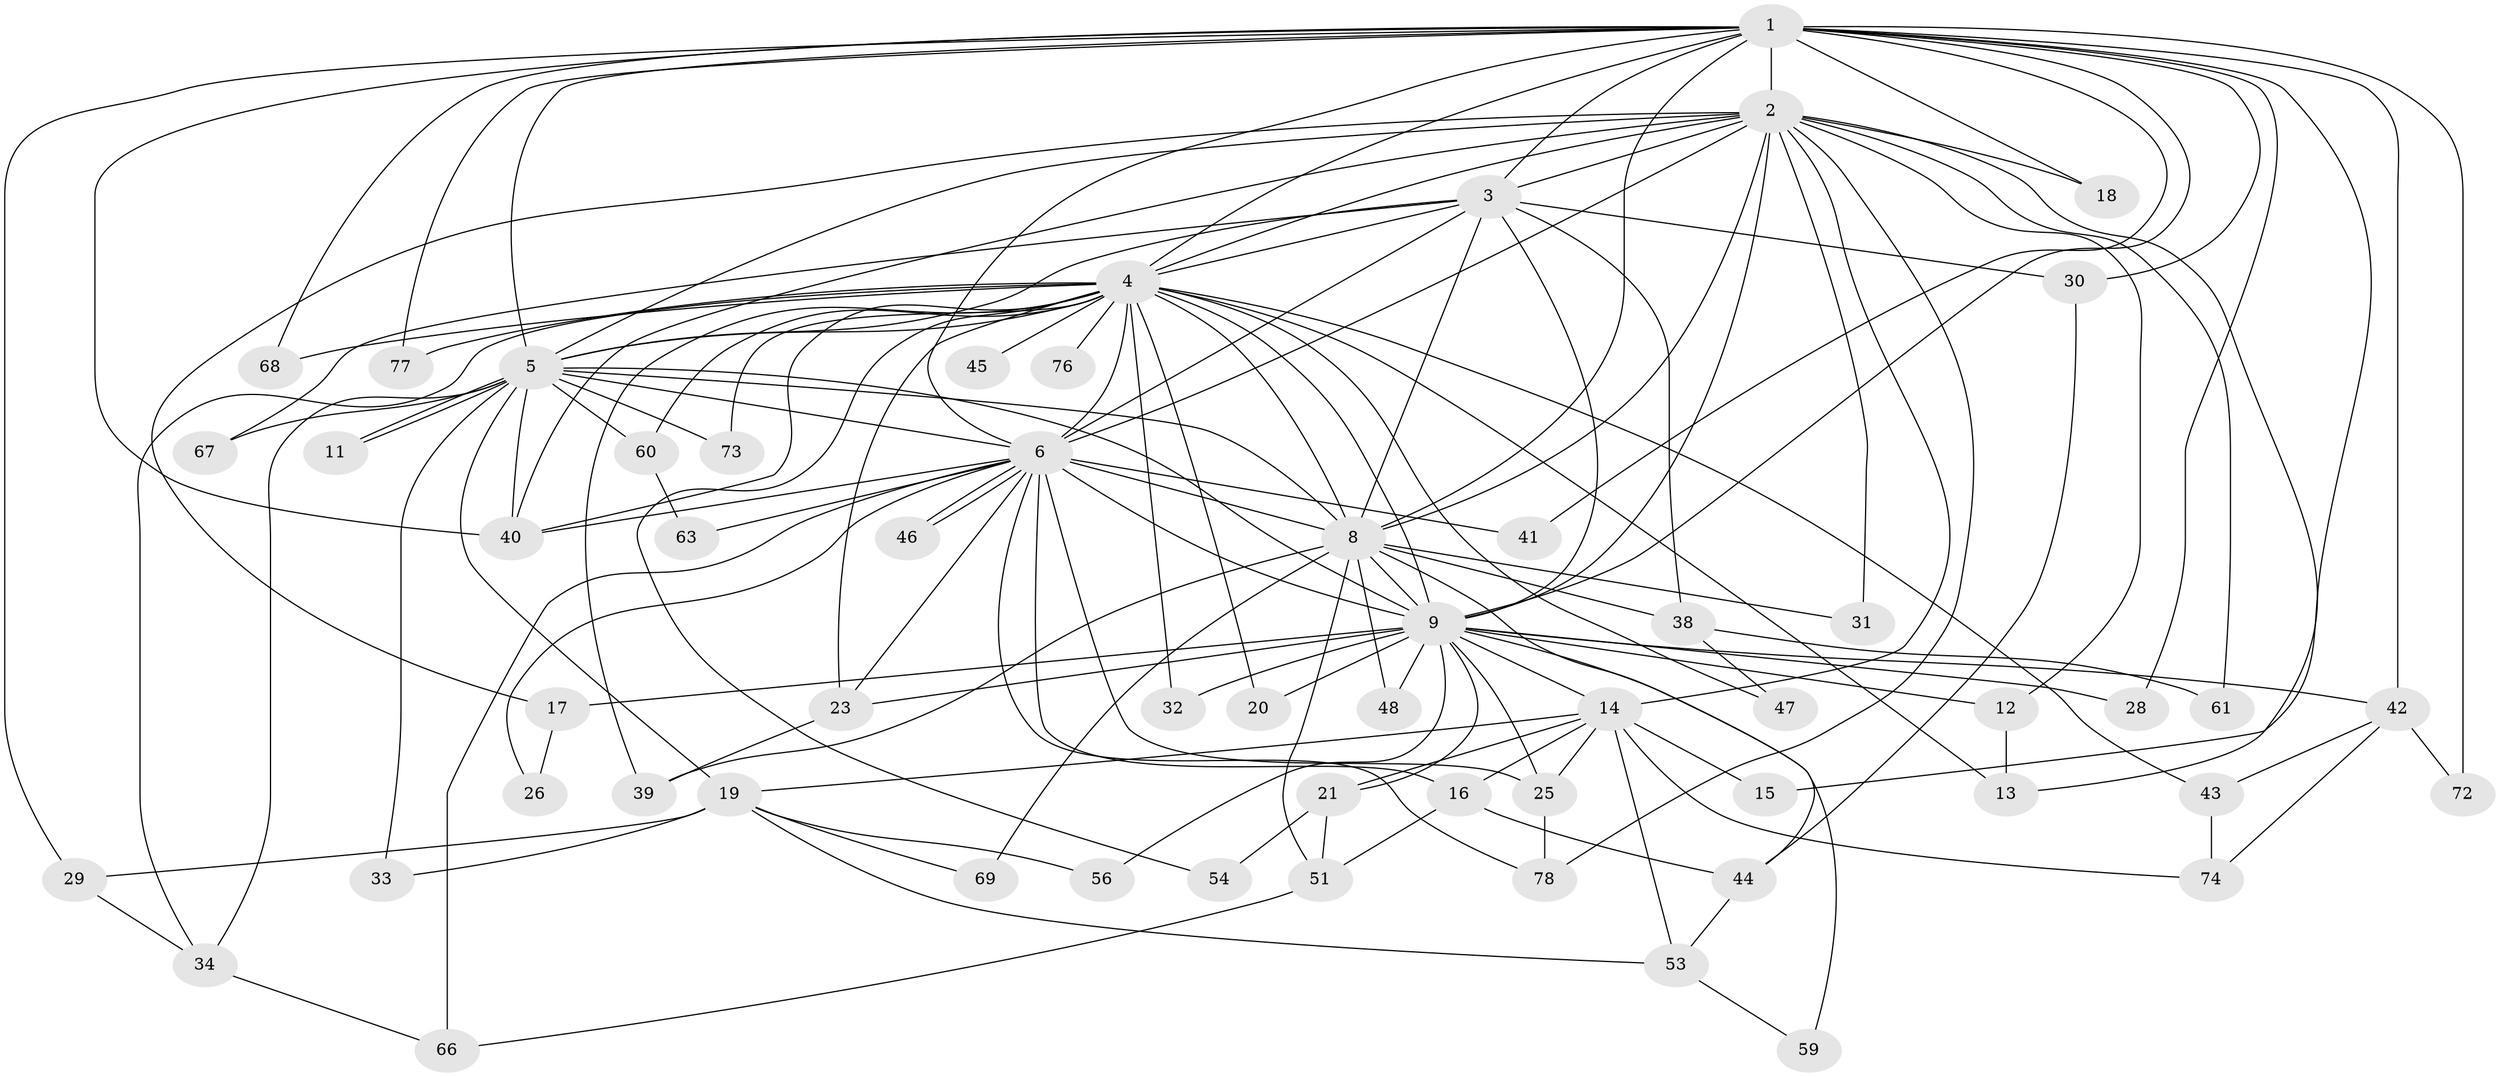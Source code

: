// Generated by graph-tools (version 1.1) at 2025/23/03/03/25 07:23:45]
// undirected, 58 vertices, 140 edges
graph export_dot {
graph [start="1"]
  node [color=gray90,style=filled];
  1 [super="+50"];
  2 [super="+65"];
  3 [super="+58"];
  4 [super="+7"];
  5 [super="+22"];
  6 [super="+55"];
  8 [super="+36"];
  9 [super="+10"];
  11;
  12;
  13;
  14 [super="+27"];
  15;
  16 [super="+62"];
  17 [super="+35"];
  18;
  19 [super="+24"];
  20;
  21;
  23 [super="+64"];
  25 [super="+80"];
  26;
  28;
  29;
  30 [super="+37"];
  31;
  32;
  33;
  34 [super="+70"];
  38;
  39 [super="+49"];
  40 [super="+52"];
  41;
  42;
  43;
  44;
  45;
  46;
  47;
  48;
  51 [super="+71"];
  53 [super="+57"];
  54;
  56;
  59;
  60;
  61;
  63;
  66 [super="+75"];
  67;
  68;
  69;
  72 [super="+81"];
  73;
  74 [super="+79"];
  76;
  77;
  78;
  1 -- 2;
  1 -- 3;
  1 -- 4 [weight=2];
  1 -- 5;
  1 -- 6;
  1 -- 8;
  1 -- 9 [weight=2];
  1 -- 15;
  1 -- 18;
  1 -- 28;
  1 -- 29;
  1 -- 30;
  1 -- 41;
  1 -- 42;
  1 -- 68;
  1 -- 72 [weight=2];
  1 -- 77;
  1 -- 40;
  2 -- 3;
  2 -- 4 [weight=2];
  2 -- 5;
  2 -- 6;
  2 -- 8;
  2 -- 9 [weight=2];
  2 -- 12;
  2 -- 14;
  2 -- 17;
  2 -- 18;
  2 -- 31;
  2 -- 40;
  2 -- 61;
  2 -- 78;
  2 -- 13;
  3 -- 4 [weight=3];
  3 -- 5;
  3 -- 6;
  3 -- 8 [weight=2];
  3 -- 9 [weight=2];
  3 -- 30 [weight=2];
  3 -- 38;
  3 -- 67;
  4 -- 5 [weight=2];
  4 -- 6 [weight=2];
  4 -- 8 [weight=2];
  4 -- 9 [weight=4];
  4 -- 40;
  4 -- 54;
  4 -- 68;
  4 -- 76 [weight=2];
  4 -- 39;
  4 -- 73;
  4 -- 13;
  4 -- 77;
  4 -- 20;
  4 -- 23;
  4 -- 32;
  4 -- 34;
  4 -- 43;
  4 -- 45;
  4 -- 47;
  4 -- 60;
  5 -- 6;
  5 -- 8;
  5 -- 9 [weight=2];
  5 -- 11;
  5 -- 11;
  5 -- 19 [weight=2];
  5 -- 33;
  5 -- 60;
  5 -- 67;
  5 -- 73;
  5 -- 34;
  5 -- 40;
  6 -- 8;
  6 -- 9 [weight=2];
  6 -- 16;
  6 -- 23;
  6 -- 25;
  6 -- 26;
  6 -- 41;
  6 -- 46;
  6 -- 46;
  6 -- 78;
  6 -- 63;
  6 -- 66;
  6 -- 40;
  8 -- 9 [weight=2];
  8 -- 31;
  8 -- 38;
  8 -- 39;
  8 -- 44;
  8 -- 48;
  8 -- 51;
  8 -- 69;
  9 -- 32;
  9 -- 48;
  9 -- 56;
  9 -- 12;
  9 -- 14;
  9 -- 17 [weight=2];
  9 -- 20;
  9 -- 21;
  9 -- 25;
  9 -- 28;
  9 -- 42;
  9 -- 59;
  9 -- 23;
  12 -- 13;
  14 -- 15;
  14 -- 16;
  14 -- 19;
  14 -- 21;
  14 -- 53;
  14 -- 25;
  14 -- 74;
  16 -- 51;
  16 -- 44;
  17 -- 26;
  19 -- 33;
  19 -- 56;
  19 -- 53;
  19 -- 69;
  19 -- 29;
  21 -- 51;
  21 -- 54;
  23 -- 39;
  25 -- 78;
  29 -- 34;
  30 -- 44;
  34 -- 66;
  38 -- 47;
  38 -- 61;
  42 -- 43;
  42 -- 72;
  42 -- 74;
  43 -- 74;
  44 -- 53;
  51 -- 66;
  53 -- 59;
  60 -- 63;
}
